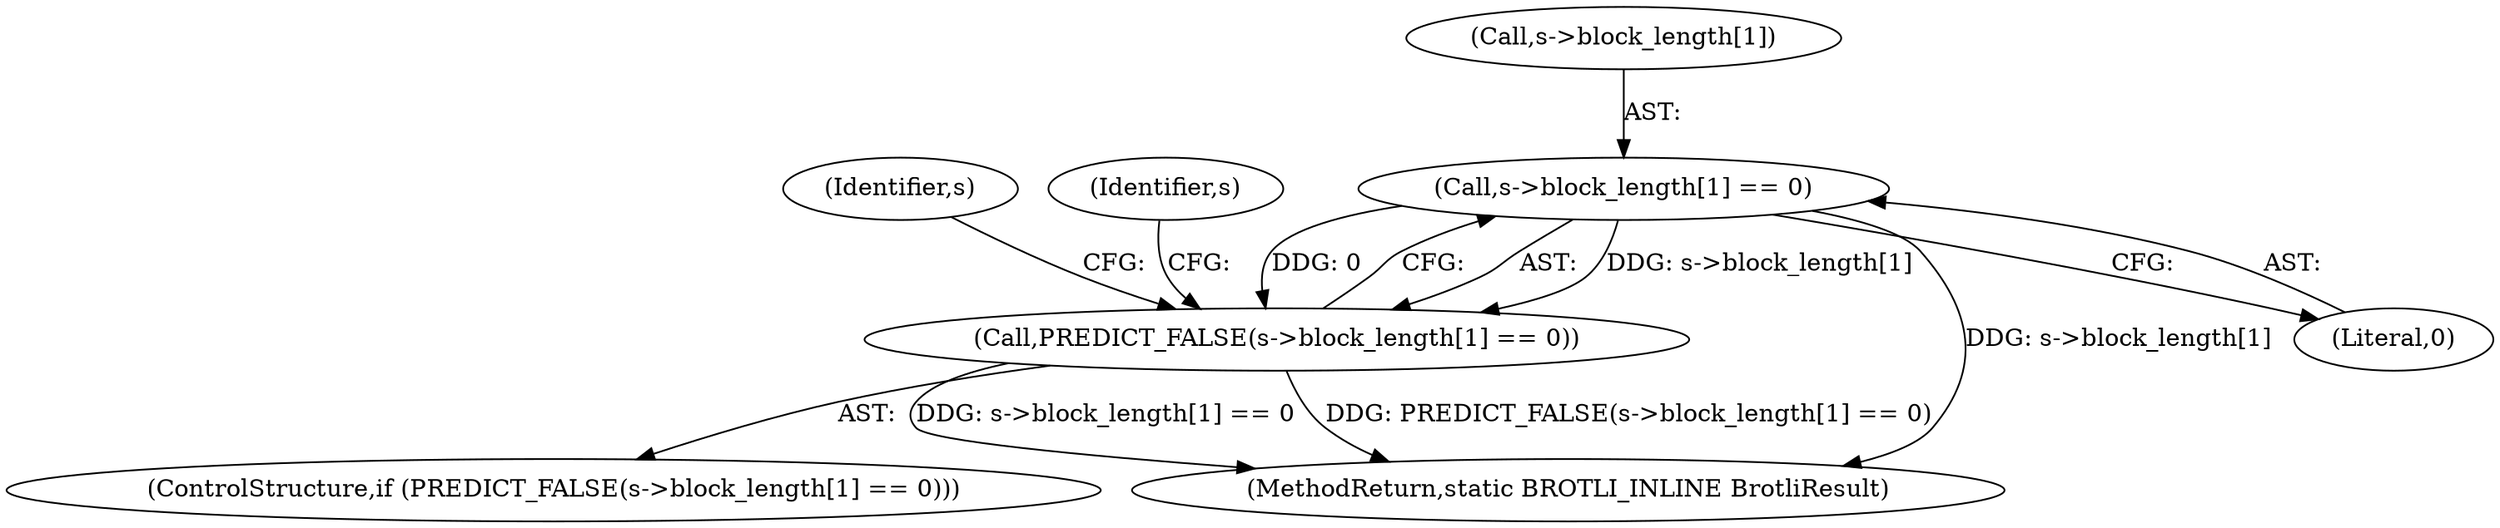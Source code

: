 digraph "0_Chrome_7716418a27d561ee295a99f11fd3865580748de2@array" {
"1000228" [label="(Call,s->block_length[1] == 0)"];
"1000227" [label="(Call,PREDICT_FALSE(s->block_length[1] == 0))"];
"1001174" [label="(MethodReturn,static BROTLI_INLINE BrotliResult)"];
"1000226" [label="(ControlStructure,if (PREDICT_FALSE(s->block_length[1] == 0)))"];
"1000234" [label="(Literal,0)"];
"1000227" [label="(Call,PREDICT_FALSE(s->block_length[1] == 0))"];
"1000238" [label="(Identifier,s)"];
"1000229" [label="(Call,s->block_length[1])"];
"1000228" [label="(Call,s->block_length[1] == 0)"];
"1000242" [label="(Identifier,s)"];
"1000228" -> "1000227"  [label="AST: "];
"1000228" -> "1000234"  [label="CFG: "];
"1000229" -> "1000228"  [label="AST: "];
"1000234" -> "1000228"  [label="AST: "];
"1000227" -> "1000228"  [label="CFG: "];
"1000228" -> "1001174"  [label="DDG: s->block_length[1]"];
"1000228" -> "1000227"  [label="DDG: s->block_length[1]"];
"1000228" -> "1000227"  [label="DDG: 0"];
"1000227" -> "1000226"  [label="AST: "];
"1000238" -> "1000227"  [label="CFG: "];
"1000242" -> "1000227"  [label="CFG: "];
"1000227" -> "1001174"  [label="DDG: PREDICT_FALSE(s->block_length[1] == 0)"];
"1000227" -> "1001174"  [label="DDG: s->block_length[1] == 0"];
}
